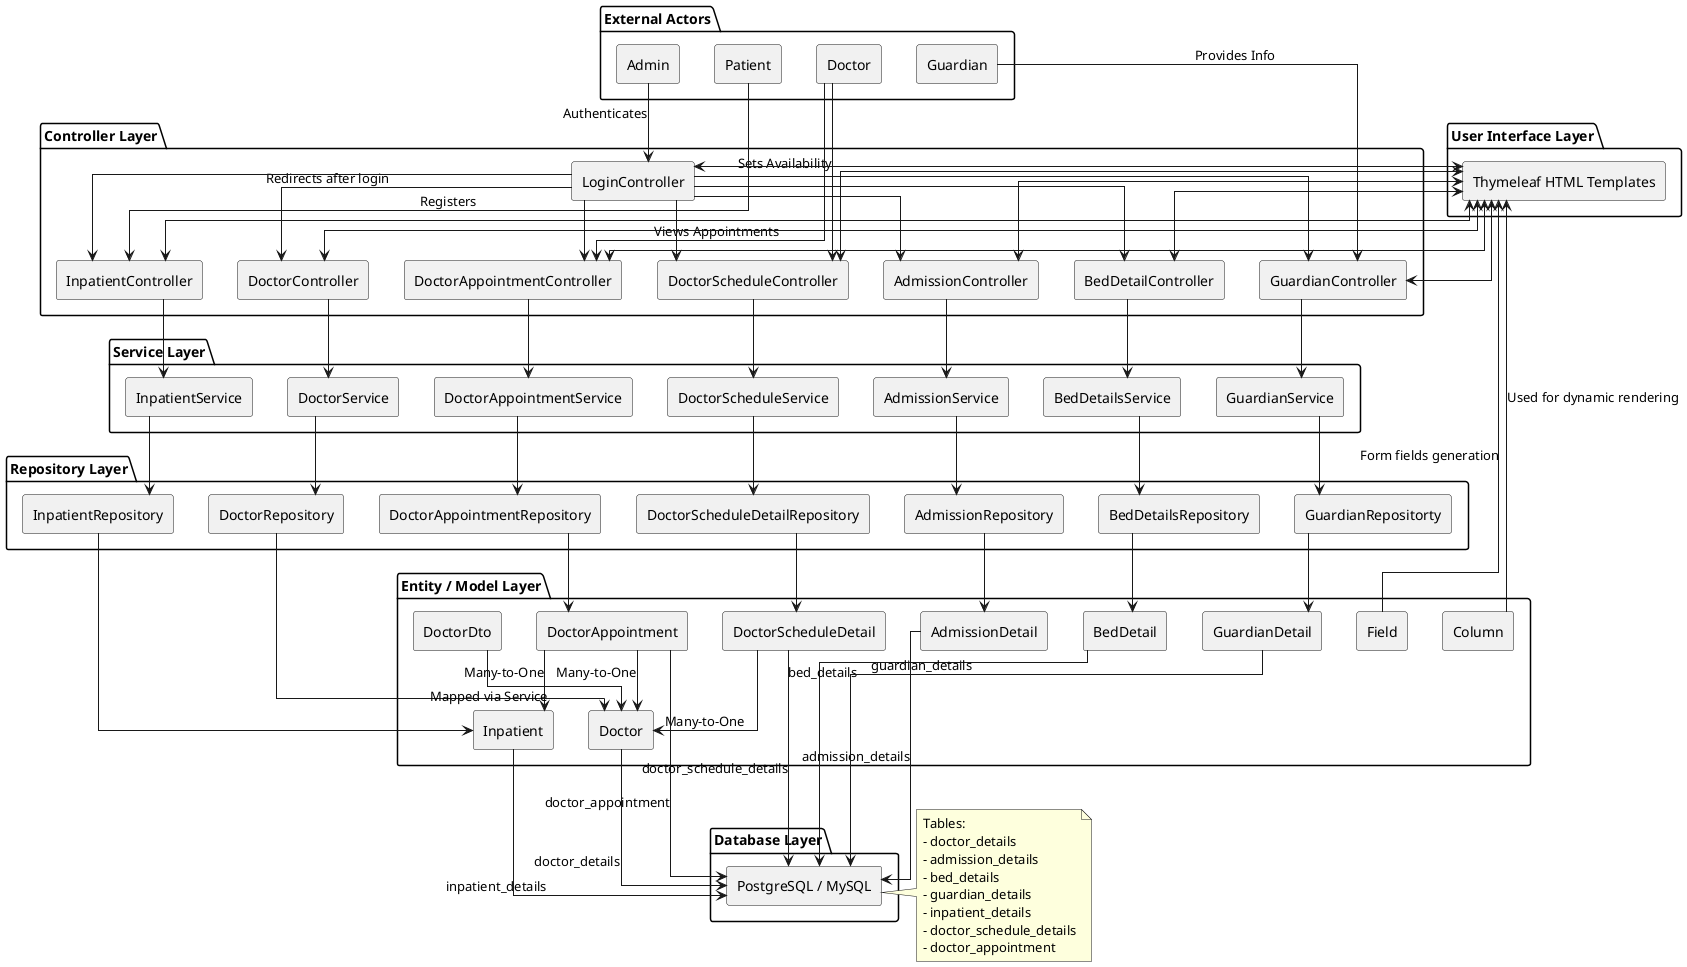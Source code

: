 @startuml
skinparam linetype ortho
skinparam componentStyle rectangle

package "User Interface Layer" {
  [Thymeleaf HTML Templates] as UI
}

package "Controller Layer" {
  [LoginController] as LoginController
  [DoctorController] as DoctorController
  [AdmissionController] as AdmissionController
  [BedDetailController] as BedDetailController
  [GuardianController] as GuardianController
  [InpatientController] as InpatientController
  [DoctorScheduleController] as DoctorScheduleController
  [DoctorAppointmentController] as DoctorAppointmentController
}

package "Service Layer" {
  [DoctorService] as DoctorService
  [AdmissionService] as AdmissionService
  [BedDetailsService] as BedDetailsService
  [GuardianService] as GuardianService
  [InpatientService] as InpatientService
  [DoctorScheduleService] as DoctorScheduleService
  [DoctorAppointmentService] as DoctorAppointmentService
}

package "Repository Layer" {
  [DoctorRepository] as DoctorRepository
  [AdmissionRepository] as AdmissionRepository
  [BedDetailsRepository] as BedDetailsRepository
  [GuardianRepositorty] as GuardianRepositorty
  [InpatientRepository] as InpatientRepository
  [DoctorScheduleDetailRepository] as DoctorScheduleDetailRepository
  [DoctorAppointmentRepository] as DoctorAppointmentRepository
}

package "Entity / Model Layer" {
  [Doctor] as Doctor
  [AdmissionDetail] as AdmissionDetail
  [BedDetail] as BedDetail
  [GuardianDetail] as GuardianDetail
  [Inpatient] as Inpatient
  [DoctorScheduleDetail] as DoctorScheduleDetail
  [DoctorAppointment] as DoctorAppointment
  [DoctorDto] as DoctorDto
  [Column] as Column
  [Field] as Field
}

package "Database Layer" {
  [PostgreSQL / MySQL] as DB
}

package "External Actors" {
  [Admin] as Admin
  [Doctor] as ExternalDoctor
  [Patient] as Patient
  [Guardian] as ExternalGuardian
}

' Relationships

Admin --> LoginController : Authenticates
ExternalDoctor --> DoctorScheduleController : Sets Availability
ExternalDoctor --> DoctorAppointmentController : Views Appointments
Patient --> InpatientController : Registers
ExternalGuardian --> GuardianController : Provides Info

UI <--> LoginController
UI <--> DoctorController
UI <--> AdmissionController
UI <--> BedDetailController
UI <--> GuardianController
UI <--> InpatientController
UI <--> DoctorScheduleController
UI <--> DoctorAppointmentController

LoginController --> DoctorController : Redirects after login
LoginController --> BedDetailController
LoginController --> AdmissionController
LoginController --> GuardianController
LoginController --> InpatientController
LoginController --> DoctorScheduleController
LoginController --> DoctorAppointmentController

DoctorController --> DoctorService
DoctorService --> DoctorRepository
DoctorRepository --> Doctor
Doctor --> DB : doctor_details

AdmissionController --> AdmissionService
AdmissionService --> AdmissionRepository
AdmissionRepository --> AdmissionDetail
AdmissionDetail --> DB : admission_details

BedDetailController --> BedDetailsService
BedDetailsService --> BedDetailsRepository
BedDetailsRepository --> BedDetail
BedDetail --> DB : bed_details

GuardianController --> GuardianService
GuardianService --> GuardianRepositorty
GuardianRepositorty --> GuardianDetail
GuardianDetail --> DB : guardian_details

InpatientController --> InpatientService
InpatientService --> InpatientRepository
InpatientRepository --> Inpatient
Inpatient --> DB : inpatient_details

DoctorScheduleController --> DoctorScheduleService
DoctorScheduleService --> DoctorScheduleDetailRepository
DoctorScheduleDetailRepository --> DoctorScheduleDetail
DoctorScheduleDetail --> DB : doctor_schedule_details
DoctorScheduleDetail --> Doctor : Many-to-One

DoctorAppointmentController --> DoctorAppointmentService
DoctorAppointmentService --> DoctorAppointmentRepository
DoctorAppointmentRepository --> DoctorAppointment
DoctorAppointment --> DB : doctor_appointment
DoctorAppointment --> Doctor : Many-to-One
DoctorAppointment --> Inpatient : Many-to-One

DoctorDto --> Doctor : Mapped via Service
Column --> UI : Used for dynamic rendering
Field --> UI : Form fields generation

note right of DB
  Tables:
  - doctor_details
  - admission_details
  - bed_details
  - guardian_details
  - inpatient_details
  - doctor_schedule_details
  - doctor_appointment
end note

@enduml

